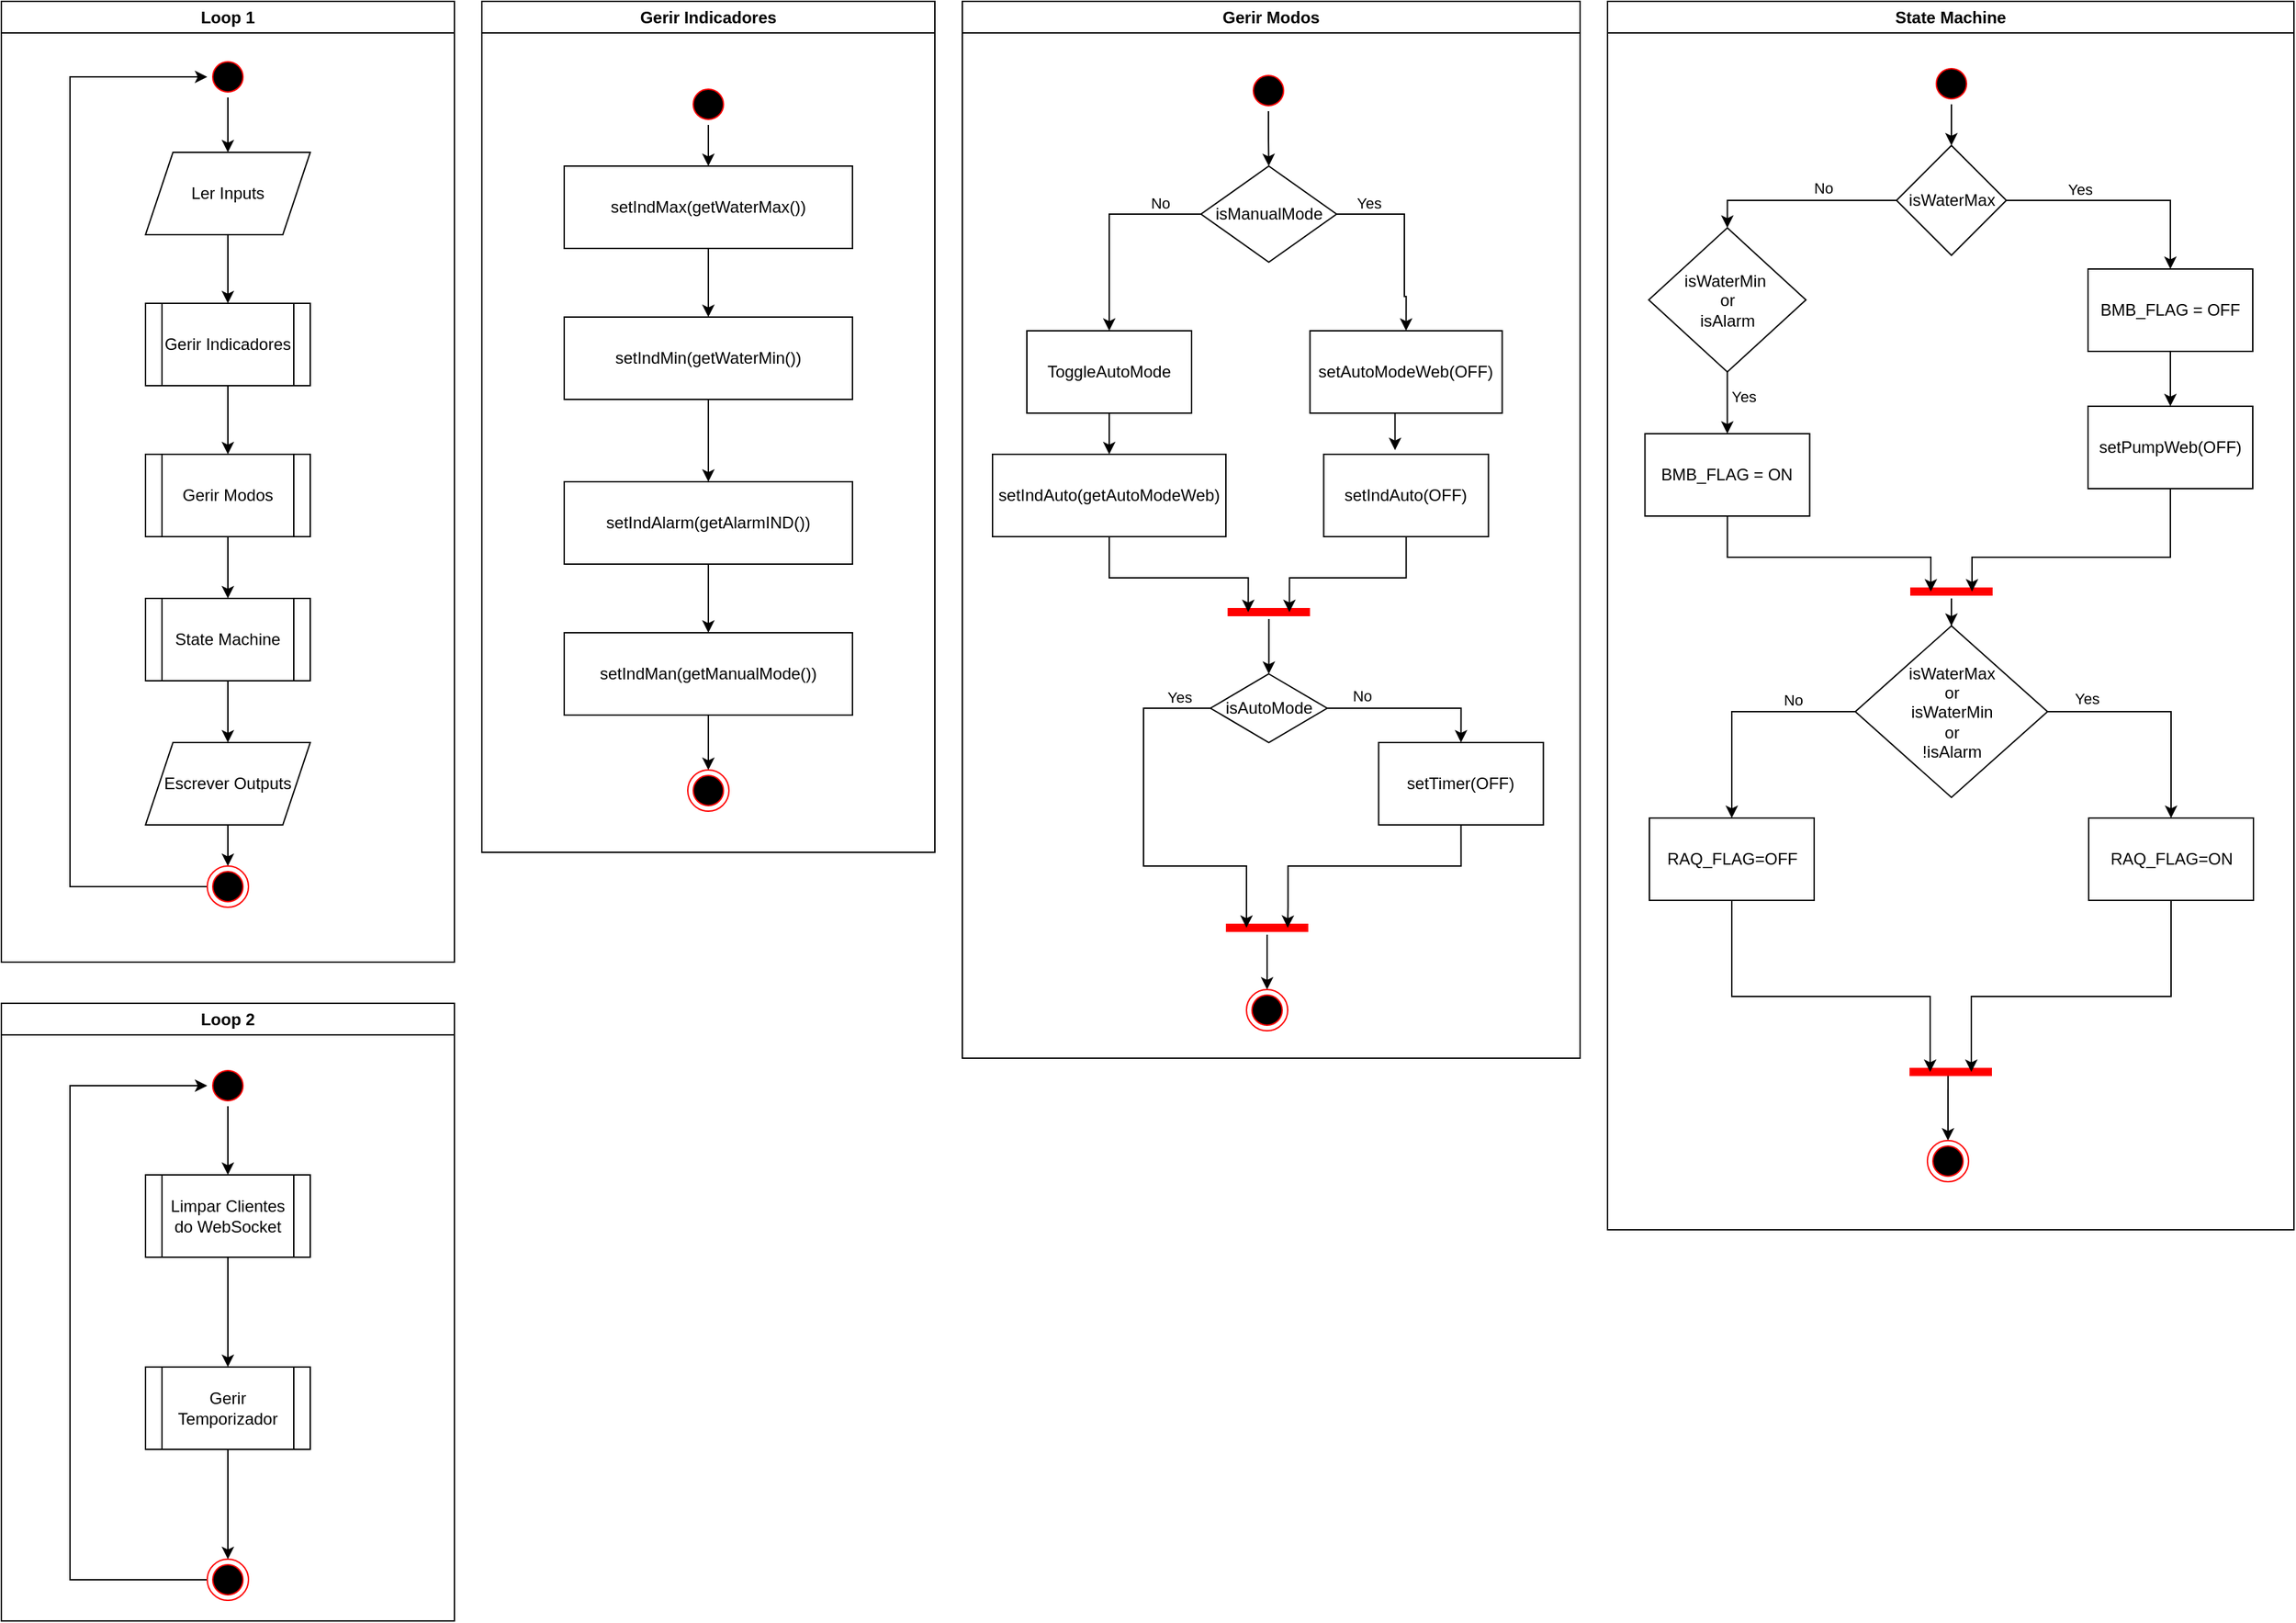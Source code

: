 <mxfile version="24.7.8">
  <diagram name="Página-1" id="likM_Zx0xi8ce1BpOYYx">
    <mxGraphModel dx="1199" dy="1183" grid="1" gridSize="10" guides="1" tooltips="1" connect="1" arrows="1" fold="1" page="1" pageScale="1" pageWidth="827" pageHeight="1169" math="0" shadow="0">
      <root>
        <mxCell id="0" />
        <mxCell id="1" parent="0" />
        <mxCell id="uN7vdesGVFmBK7bu6LfC-3" value="Loop 1" style="swimlane;whiteSpace=wrap;html=1;" parent="1" vertex="1">
          <mxGeometry x="850" y="40" width="330" height="700" as="geometry" />
        </mxCell>
        <mxCell id="Ca2ilZbx1kHiZppOascD-66" style="edgeStyle=orthogonalEdgeStyle;rounded=0;orthogonalLoop=1;jettySize=auto;html=1;entryX=0.5;entryY=0;entryDx=0;entryDy=0;exitX=0.5;exitY=1;exitDx=0;exitDy=0;" parent="uN7vdesGVFmBK7bu6LfC-3" source="k9-nfReed8sQI3W7NkR--3" target="Ca2ilZbx1kHiZppOascD-42" edge="1">
          <mxGeometry relative="1" as="geometry">
            <mxPoint x="165" y="530.0" as="sourcePoint" />
          </mxGeometry>
        </mxCell>
        <mxCell id="Ca2ilZbx1kHiZppOascD-47" style="edgeStyle=orthogonalEdgeStyle;rounded=0;orthogonalLoop=1;jettySize=auto;html=1;entryX=0.5;entryY=0;entryDx=0;entryDy=0;" parent="uN7vdesGVFmBK7bu6LfC-3" source="Ca2ilZbx1kHiZppOascD-45" target="k9-nfReed8sQI3W7NkR--2" edge="1">
          <mxGeometry relative="1" as="geometry">
            <mxPoint x="165" y="110" as="targetPoint" />
          </mxGeometry>
        </mxCell>
        <mxCell id="Ca2ilZbx1kHiZppOascD-45" value="" style="ellipse;html=1;shape=startState;fillColor=#000000;strokeColor=#ff0000;" parent="uN7vdesGVFmBK7bu6LfC-3" vertex="1">
          <mxGeometry x="150" y="40" width="30" height="30" as="geometry" />
        </mxCell>
        <mxCell id="pf0GH9d-eC52JOH4xIW8-1" style="edgeStyle=orthogonalEdgeStyle;rounded=0;orthogonalLoop=1;jettySize=auto;html=1;entryX=0;entryY=0.5;entryDx=0;entryDy=0;" parent="uN7vdesGVFmBK7bu6LfC-3" source="Ca2ilZbx1kHiZppOascD-42" target="Ca2ilZbx1kHiZppOascD-45" edge="1">
          <mxGeometry relative="1" as="geometry">
            <Array as="points">
              <mxPoint x="50" y="645" />
              <mxPoint x="50" y="55" />
            </Array>
          </mxGeometry>
        </mxCell>
        <mxCell id="Ca2ilZbx1kHiZppOascD-42" value="" style="ellipse;html=1;shape=endState;fillColor=#000000;strokeColor=#ff0000;" parent="uN7vdesGVFmBK7bu6LfC-3" vertex="1">
          <mxGeometry x="150" y="630" width="30" height="30" as="geometry" />
        </mxCell>
        <mxCell id="k9-nfReed8sQI3W7NkR--9" style="edgeStyle=orthogonalEdgeStyle;rounded=0;orthogonalLoop=1;jettySize=auto;html=1;entryX=0.5;entryY=0;entryDx=0;entryDy=0;" parent="uN7vdesGVFmBK7bu6LfC-3" source="k9-nfReed8sQI3W7NkR--2" target="k9-nfReed8sQI3W7NkR--1" edge="1">
          <mxGeometry relative="1" as="geometry" />
        </mxCell>
        <mxCell id="k9-nfReed8sQI3W7NkR--2" value="Ler Inputs" style="shape=parallelogram;perimeter=parallelogramPerimeter;whiteSpace=wrap;html=1;fixedSize=1;" parent="uN7vdesGVFmBK7bu6LfC-3" vertex="1">
          <mxGeometry x="105" y="110" width="120" height="60" as="geometry" />
        </mxCell>
        <mxCell id="k9-nfReed8sQI3W7NkR--3" value="Escrever Outputs" style="shape=parallelogram;perimeter=parallelogramPerimeter;whiteSpace=wrap;html=1;fixedSize=1;" parent="uN7vdesGVFmBK7bu6LfC-3" vertex="1">
          <mxGeometry x="105" y="540" width="120" height="60" as="geometry" />
        </mxCell>
        <mxCell id="k9-nfReed8sQI3W7NkR--7" style="edgeStyle=orthogonalEdgeStyle;rounded=0;orthogonalLoop=1;jettySize=auto;html=1;entryX=0.5;entryY=0;entryDx=0;entryDy=0;" parent="uN7vdesGVFmBK7bu6LfC-3" source="k9-nfReed8sQI3W7NkR--1" target="k9-nfReed8sQI3W7NkR--4" edge="1">
          <mxGeometry relative="1" as="geometry" />
        </mxCell>
        <mxCell id="k9-nfReed8sQI3W7NkR--1" value="Gerir Indicadores" style="shape=process;whiteSpace=wrap;html=1;backgroundOutline=1;" parent="uN7vdesGVFmBK7bu6LfC-3" vertex="1">
          <mxGeometry x="105" y="220" width="120" height="60" as="geometry" />
        </mxCell>
        <mxCell id="k9-nfReed8sQI3W7NkR--6" style="edgeStyle=orthogonalEdgeStyle;rounded=0;orthogonalLoop=1;jettySize=auto;html=1;entryX=0.5;entryY=0;entryDx=0;entryDy=0;" parent="uN7vdesGVFmBK7bu6LfC-3" source="k9-nfReed8sQI3W7NkR--4" target="k9-nfReed8sQI3W7NkR--5" edge="1">
          <mxGeometry relative="1" as="geometry" />
        </mxCell>
        <mxCell id="k9-nfReed8sQI3W7NkR--4" value="Gerir Modos" style="shape=process;whiteSpace=wrap;html=1;backgroundOutline=1;" parent="uN7vdesGVFmBK7bu6LfC-3" vertex="1">
          <mxGeometry x="105" y="330" width="120" height="60" as="geometry" />
        </mxCell>
        <mxCell id="k9-nfReed8sQI3W7NkR--8" style="edgeStyle=orthogonalEdgeStyle;rounded=0;orthogonalLoop=1;jettySize=auto;html=1;exitX=0.5;exitY=1;exitDx=0;exitDy=0;entryX=0.5;entryY=0;entryDx=0;entryDy=0;" parent="uN7vdesGVFmBK7bu6LfC-3" source="k9-nfReed8sQI3W7NkR--5" target="k9-nfReed8sQI3W7NkR--3" edge="1">
          <mxGeometry relative="1" as="geometry" />
        </mxCell>
        <mxCell id="k9-nfReed8sQI3W7NkR--5" value="State Machine" style="shape=process;whiteSpace=wrap;html=1;backgroundOutline=1;" parent="uN7vdesGVFmBK7bu6LfC-3" vertex="1">
          <mxGeometry x="105" y="435" width="120" height="60" as="geometry" />
        </mxCell>
        <mxCell id="uN7vdesGVFmBK7bu6LfC-4" value="Loop 2" style="swimlane;whiteSpace=wrap;html=1;" parent="1" vertex="1">
          <mxGeometry x="850" y="770" width="330" height="450" as="geometry" />
        </mxCell>
        <mxCell id="Ca2ilZbx1kHiZppOascD-49" value="" style="ellipse;html=1;shape=startState;fillColor=#000000;strokeColor=#ff0000;" parent="uN7vdesGVFmBK7bu6LfC-4" vertex="1">
          <mxGeometry x="150" y="45" width="30" height="30" as="geometry" />
        </mxCell>
        <mxCell id="Ca2ilZbx1kHiZppOascD-55" style="edgeStyle=orthogonalEdgeStyle;rounded=0;orthogonalLoop=1;jettySize=auto;html=1;entryX=0;entryY=0.5;entryDx=0;entryDy=0;" parent="uN7vdesGVFmBK7bu6LfC-4" source="Ca2ilZbx1kHiZppOascD-52" target="Ca2ilZbx1kHiZppOascD-49" edge="1">
          <mxGeometry relative="1" as="geometry">
            <Array as="points">
              <mxPoint x="50" y="420" />
              <mxPoint x="50" y="60" />
            </Array>
          </mxGeometry>
        </mxCell>
        <mxCell id="Ca2ilZbx1kHiZppOascD-52" value="" style="ellipse;html=1;shape=endState;fillColor=#000000;strokeColor=#ff0000;" parent="uN7vdesGVFmBK7bu6LfC-4" vertex="1">
          <mxGeometry x="150" y="405" width="30" height="30" as="geometry" />
        </mxCell>
        <mxCell id="rFUrf5F7s-oBZw886MH_-20" style="edgeStyle=orthogonalEdgeStyle;rounded=0;orthogonalLoop=1;jettySize=auto;html=1;entryX=0.5;entryY=0;entryDx=0;entryDy=0;" parent="uN7vdesGVFmBK7bu6LfC-4" source="rFUrf5F7s-oBZw886MH_-18" target="rFUrf5F7s-oBZw886MH_-19" edge="1">
          <mxGeometry relative="1" as="geometry" />
        </mxCell>
        <mxCell id="rFUrf5F7s-oBZw886MH_-18" value="Limpar Clientes do WebSocket" style="shape=process;whiteSpace=wrap;html=1;backgroundOutline=1;" parent="uN7vdesGVFmBK7bu6LfC-4" vertex="1">
          <mxGeometry x="105" y="125" width="120" height="60" as="geometry" />
        </mxCell>
        <mxCell id="rFUrf5F7s-oBZw886MH_-19" value="Gerir Temporizador" style="shape=process;whiteSpace=wrap;html=1;backgroundOutline=1;" parent="uN7vdesGVFmBK7bu6LfC-4" vertex="1">
          <mxGeometry x="105" y="265" width="120" height="60" as="geometry" />
        </mxCell>
        <mxCell id="Ca2ilZbx1kHiZppOascD-51" style="edgeStyle=orthogonalEdgeStyle;rounded=0;orthogonalLoop=1;jettySize=auto;html=1;entryX=0.5;entryY=0;entryDx=0;entryDy=0;" parent="uN7vdesGVFmBK7bu6LfC-4" source="Ca2ilZbx1kHiZppOascD-49" target="rFUrf5F7s-oBZw886MH_-18" edge="1">
          <mxGeometry relative="1" as="geometry">
            <mxPoint x="165" y="135.0" as="targetPoint" />
          </mxGeometry>
        </mxCell>
        <mxCell id="Ca2ilZbx1kHiZppOascD-38" style="edgeStyle=orthogonalEdgeStyle;rounded=0;orthogonalLoop=1;jettySize=auto;html=1;exitX=0.5;exitY=1;exitDx=0;exitDy=0;entryX=0.5;entryY=0;entryDx=0;entryDy=0;" parent="uN7vdesGVFmBK7bu6LfC-4" source="rFUrf5F7s-oBZw886MH_-19" target="Ca2ilZbx1kHiZppOascD-52" edge="1">
          <mxGeometry relative="1" as="geometry">
            <mxPoint x="165" y="305" as="targetPoint" />
            <mxPoint x="165" y="335.0" as="sourcePoint" />
          </mxGeometry>
        </mxCell>
        <mxCell id="uZZfNIIS-nihaKnwNUZ8-1" value="Gerir Modos" style="swimlane;whiteSpace=wrap;html=1;" parent="1" vertex="1">
          <mxGeometry x="1550" y="40" width="450" height="770" as="geometry" />
        </mxCell>
        <mxCell id="uZZfNIIS-nihaKnwNUZ8-2" value="ToggleAutoMode" style="rounded=0;whiteSpace=wrap;html=1;" parent="uZZfNIIS-nihaKnwNUZ8-1" vertex="1">
          <mxGeometry x="47" y="240" width="120" height="60" as="geometry" />
        </mxCell>
        <mxCell id="uZZfNIIS-nihaKnwNUZ8-3" value="setIndAuto(getAutoModeWeb)" style="rounded=0;whiteSpace=wrap;html=1;" parent="uZZfNIIS-nihaKnwNUZ8-1" vertex="1">
          <mxGeometry x="22" y="330" width="170" height="60" as="geometry" />
        </mxCell>
        <mxCell id="uZZfNIIS-nihaKnwNUZ8-4" value="setIndAuto(OFF)" style="rounded=0;whiteSpace=wrap;html=1;" parent="uZZfNIIS-nihaKnwNUZ8-1" vertex="1">
          <mxGeometry x="263.25" y="330" width="120" height="60" as="geometry" />
        </mxCell>
        <mxCell id="uZZfNIIS-nihaKnwNUZ8-5" value="setAutoModeWeb(OFF)" style="rounded=0;whiteSpace=wrap;html=1;" parent="uZZfNIIS-nihaKnwNUZ8-1" vertex="1">
          <mxGeometry x="253.25" y="240" width="140" height="60" as="geometry" />
        </mxCell>
        <mxCell id="uZZfNIIS-nihaKnwNUZ8-6" style="edgeStyle=orthogonalEdgeStyle;rounded=0;orthogonalLoop=1;jettySize=auto;html=1;exitX=0.5;exitY=1;exitDx=0;exitDy=0;entryX=0.433;entryY=-0.05;entryDx=0;entryDy=0;entryPerimeter=0;" parent="uZZfNIIS-nihaKnwNUZ8-1" source="uZZfNIIS-nihaKnwNUZ8-5" target="uZZfNIIS-nihaKnwNUZ8-4" edge="1">
          <mxGeometry relative="1" as="geometry" />
        </mxCell>
        <mxCell id="uZZfNIIS-nihaKnwNUZ8-7" value="setTimer(OFF)" style="rounded=0;whiteSpace=wrap;html=1;" parent="uZZfNIIS-nihaKnwNUZ8-1" vertex="1">
          <mxGeometry x="303.25" y="540" width="120" height="60" as="geometry" />
        </mxCell>
        <mxCell id="uZZfNIIS-nihaKnwNUZ8-8" style="edgeStyle=orthogonalEdgeStyle;rounded=0;orthogonalLoop=1;jettySize=auto;html=1;entryX=0.5;entryY=0;entryDx=0;entryDy=0;" parent="uZZfNIIS-nihaKnwNUZ8-1" source="uZZfNIIS-nihaKnwNUZ8-9" target="uZZfNIIS-nihaKnwNUZ8-16" edge="1">
          <mxGeometry relative="1" as="geometry">
            <mxPoint x="-6.75" y="470" as="targetPoint" />
            <Array as="points">
              <mxPoint x="223.25" y="480" />
              <mxPoint x="223.25" y="480" />
            </Array>
          </mxGeometry>
        </mxCell>
        <mxCell id="uZZfNIIS-nihaKnwNUZ8-9" value="" style="shape=line;html=1;strokeWidth=6;strokeColor=#ff0000;rotation=0;" parent="uZZfNIIS-nihaKnwNUZ8-1" vertex="1">
          <mxGeometry x="193.25" y="440" width="60" height="10" as="geometry" />
        </mxCell>
        <mxCell id="uZZfNIIS-nihaKnwNUZ8-11" style="edgeStyle=orthogonalEdgeStyle;rounded=0;orthogonalLoop=1;jettySize=auto;html=1;entryX=0.25;entryY=0.5;entryDx=0;entryDy=0;entryPerimeter=0;exitX=0.5;exitY=1;exitDx=0;exitDy=0;" parent="uZZfNIIS-nihaKnwNUZ8-1" source="uZZfNIIS-nihaKnwNUZ8-3" target="uZZfNIIS-nihaKnwNUZ8-9" edge="1">
          <mxGeometry relative="1" as="geometry">
            <Array as="points">
              <mxPoint x="107.25" y="420" />
              <mxPoint x="208.25" y="420" />
            </Array>
          </mxGeometry>
        </mxCell>
        <mxCell id="i_7zmyXq9qHAbtsa0IMV-1" style="edgeStyle=orthogonalEdgeStyle;rounded=0;orthogonalLoop=1;jettySize=auto;html=1;entryX=0.5;entryY=0;entryDx=0;entryDy=0;" parent="uZZfNIIS-nihaKnwNUZ8-1" source="uZZfNIIS-nihaKnwNUZ8-12" target="uZZfNIIS-nihaKnwNUZ8-5" edge="1">
          <mxGeometry relative="1" as="geometry">
            <Array as="points">
              <mxPoint x="322" y="155" />
              <mxPoint x="322" y="215" />
              <mxPoint x="323" y="215" />
            </Array>
          </mxGeometry>
        </mxCell>
        <mxCell id="i_7zmyXq9qHAbtsa0IMV-3" value="Yes" style="edgeLabel;html=1;align=center;verticalAlign=middle;resizable=0;points=[];" parent="i_7zmyXq9qHAbtsa0IMV-1" vertex="1" connectable="0">
          <mxGeometry x="-0.626" relative="1" as="geometry">
            <mxPoint x="-2" y="-8" as="offset" />
          </mxGeometry>
        </mxCell>
        <mxCell id="i_7zmyXq9qHAbtsa0IMV-2" style="edgeStyle=orthogonalEdgeStyle;rounded=0;orthogonalLoop=1;jettySize=auto;html=1;exitX=0;exitY=0.5;exitDx=0;exitDy=0;entryX=0.5;entryY=0;entryDx=0;entryDy=0;" parent="uZZfNIIS-nihaKnwNUZ8-1" source="uZZfNIIS-nihaKnwNUZ8-12" target="uZZfNIIS-nihaKnwNUZ8-2" edge="1">
          <mxGeometry relative="1" as="geometry" />
        </mxCell>
        <mxCell id="i_7zmyXq9qHAbtsa0IMV-4" value="No" style="edgeLabel;html=1;align=center;verticalAlign=middle;resizable=0;points=[];" parent="i_7zmyXq9qHAbtsa0IMV-2" vertex="1" connectable="0">
          <mxGeometry x="-0.6" relative="1" as="geometry">
            <mxPoint y="-8" as="offset" />
          </mxGeometry>
        </mxCell>
        <mxCell id="uZZfNIIS-nihaKnwNUZ8-12" value="isManualMode" style="rhombus;whiteSpace=wrap;html=1;fontColor=default;fillColor=none;strokeColor=default;" parent="uZZfNIIS-nihaKnwNUZ8-1" vertex="1">
          <mxGeometry x="173.87" y="120" width="98.75" height="70" as="geometry" />
        </mxCell>
        <mxCell id="uZZfNIIS-nihaKnwNUZ8-15" style="edgeStyle=orthogonalEdgeStyle;rounded=0;orthogonalLoop=1;jettySize=auto;html=1;entryX=0.5;entryY=0;entryDx=0;entryDy=0;" parent="uZZfNIIS-nihaKnwNUZ8-1" source="uZZfNIIS-nihaKnwNUZ8-2" target="uZZfNIIS-nihaKnwNUZ8-3" edge="1">
          <mxGeometry relative="1" as="geometry" />
        </mxCell>
        <mxCell id="sjrblWhV75rm7bRFAjVZ-1" style="edgeStyle=orthogonalEdgeStyle;rounded=0;orthogonalLoop=1;jettySize=auto;html=1;entryX=0.5;entryY=0;entryDx=0;entryDy=0;" edge="1" parent="uZZfNIIS-nihaKnwNUZ8-1" source="uZZfNIIS-nihaKnwNUZ8-16" target="uZZfNIIS-nihaKnwNUZ8-7">
          <mxGeometry relative="1" as="geometry" />
        </mxCell>
        <mxCell id="sjrblWhV75rm7bRFAjVZ-2" value="No" style="edgeLabel;html=1;align=center;verticalAlign=middle;resizable=0;points=[];" vertex="1" connectable="0" parent="sjrblWhV75rm7bRFAjVZ-1">
          <mxGeometry x="-0.588" relative="1" as="geometry">
            <mxPoint y="-9" as="offset" />
          </mxGeometry>
        </mxCell>
        <mxCell id="uZZfNIIS-nihaKnwNUZ8-16" value="isAutoMode" style="rhombus;whiteSpace=wrap;html=1;fontColor=default;fillColor=none;strokeColor=default;" parent="uZZfNIIS-nihaKnwNUZ8-1" vertex="1">
          <mxGeometry x="180.75" y="490" width="85" height="50" as="geometry" />
        </mxCell>
        <mxCell id="k9-nfReed8sQI3W7NkR--19" style="edgeStyle=orthogonalEdgeStyle;rounded=0;orthogonalLoop=1;jettySize=auto;html=1;entryX=0.5;entryY=0;entryDx=0;entryDy=0;" parent="uZZfNIIS-nihaKnwNUZ8-1" source="N6X8UDN1nyHAMwZkCKIL-1" target="k9-nfReed8sQI3W7NkR--17" edge="1">
          <mxGeometry relative="1" as="geometry" />
        </mxCell>
        <mxCell id="N6X8UDN1nyHAMwZkCKIL-1" value="" style="shape=line;html=1;strokeWidth=6;strokeColor=#ff0000;rotation=-180;" parent="uZZfNIIS-nihaKnwNUZ8-1" vertex="1">
          <mxGeometry x="192" y="670" width="60" height="10" as="geometry" />
        </mxCell>
        <mxCell id="N6X8UDN1nyHAMwZkCKIL-2" style="edgeStyle=orthogonalEdgeStyle;rounded=0;orthogonalLoop=1;jettySize=auto;html=1;entryX=0.25;entryY=0.5;entryDx=0;entryDy=0;entryPerimeter=0;exitX=0.5;exitY=1;exitDx=0;exitDy=0;" parent="uZZfNIIS-nihaKnwNUZ8-1" source="uZZfNIIS-nihaKnwNUZ8-7" target="N6X8UDN1nyHAMwZkCKIL-1" edge="1">
          <mxGeometry relative="1" as="geometry">
            <Array as="points">
              <mxPoint x="363.25" y="630" />
              <mxPoint x="237.25" y="630" />
              <mxPoint x="237.25" y="660" />
              <mxPoint x="237.25" y="660" />
            </Array>
          </mxGeometry>
        </mxCell>
        <mxCell id="N6X8UDN1nyHAMwZkCKIL-3" style="edgeStyle=orthogonalEdgeStyle;rounded=0;orthogonalLoop=1;jettySize=auto;html=1;entryX=0.75;entryY=0.5;entryDx=0;entryDy=0;entryPerimeter=0;exitX=0;exitY=0.5;exitDx=0;exitDy=0;" parent="uZZfNIIS-nihaKnwNUZ8-1" source="uZZfNIIS-nihaKnwNUZ8-16" target="N6X8UDN1nyHAMwZkCKIL-1" edge="1">
          <mxGeometry relative="1" as="geometry">
            <Array as="points">
              <mxPoint x="132" y="515" />
              <mxPoint x="132" y="630" />
              <mxPoint x="207" y="630" />
            </Array>
          </mxGeometry>
        </mxCell>
        <mxCell id="N6X8UDN1nyHAMwZkCKIL-7" value="Yes" style="edgeLabel;html=1;align=center;verticalAlign=middle;resizable=0;points=[];" parent="N6X8UDN1nyHAMwZkCKIL-3" vertex="1" connectable="0">
          <mxGeometry x="-0.1" y="1" relative="1" as="geometry">
            <mxPoint x="25" y="-87" as="offset" />
          </mxGeometry>
        </mxCell>
        <mxCell id="k9-nfReed8sQI3W7NkR--15" style="edgeStyle=orthogonalEdgeStyle;rounded=0;orthogonalLoop=1;jettySize=auto;html=1;entryX=0.75;entryY=0.5;entryDx=0;entryDy=0;entryPerimeter=0;" parent="uZZfNIIS-nihaKnwNUZ8-1" source="uZZfNIIS-nihaKnwNUZ8-4" target="uZZfNIIS-nihaKnwNUZ8-9" edge="1">
          <mxGeometry relative="1" as="geometry">
            <Array as="points">
              <mxPoint x="323.25" y="420" />
              <mxPoint x="238.25" y="420" />
            </Array>
          </mxGeometry>
        </mxCell>
        <mxCell id="k9-nfReed8sQI3W7NkR--18" style="edgeStyle=orthogonalEdgeStyle;rounded=0;orthogonalLoop=1;jettySize=auto;html=1;entryX=0.5;entryY=0;entryDx=0;entryDy=0;" parent="uZZfNIIS-nihaKnwNUZ8-1" source="k9-nfReed8sQI3W7NkR--16" target="uZZfNIIS-nihaKnwNUZ8-12" edge="1">
          <mxGeometry relative="1" as="geometry" />
        </mxCell>
        <mxCell id="k9-nfReed8sQI3W7NkR--16" value="" style="ellipse;html=1;shape=startState;fillColor=#000000;strokeColor=#ff0000;" parent="uZZfNIIS-nihaKnwNUZ8-1" vertex="1">
          <mxGeometry x="208" y="50" width="30" height="30" as="geometry" />
        </mxCell>
        <mxCell id="k9-nfReed8sQI3W7NkR--17" value="" style="ellipse;html=1;shape=endState;fillColor=#000000;strokeColor=#ff0000;" parent="uZZfNIIS-nihaKnwNUZ8-1" vertex="1">
          <mxGeometry x="207" y="720" width="30" height="30" as="geometry" />
        </mxCell>
        <mxCell id="uZZfNIIS-nihaKnwNUZ8-20" value="Gerir Indicadores" style="swimlane;whiteSpace=wrap;html=1;" parent="1" vertex="1">
          <mxGeometry x="1200" y="40" width="330" height="620" as="geometry" />
        </mxCell>
        <mxCell id="uZZfNIIS-nihaKnwNUZ8-41" style="edgeStyle=orthogonalEdgeStyle;rounded=0;orthogonalLoop=1;jettySize=auto;html=1;entryX=0.5;entryY=0;entryDx=0;entryDy=0;" parent="uZZfNIIS-nihaKnwNUZ8-20" source="uZZfNIIS-nihaKnwNUZ8-37" target="uZZfNIIS-nihaKnwNUZ8-40" edge="1">
          <mxGeometry relative="1" as="geometry" />
        </mxCell>
        <mxCell id="uZZfNIIS-nihaKnwNUZ8-37" value="setIndMax(getWaterMax())" style="rounded=0;whiteSpace=wrap;fontColor=default;labelBackgroundColor=none;html=1;" parent="uZZfNIIS-nihaKnwNUZ8-20" vertex="1">
          <mxGeometry x="60" y="120" width="210" height="60" as="geometry" />
        </mxCell>
        <mxCell id="uZZfNIIS-nihaKnwNUZ8-42" style="edgeStyle=orthogonalEdgeStyle;rounded=0;orthogonalLoop=1;jettySize=auto;html=1;entryX=0.5;entryY=0;entryDx=0;entryDy=0;" parent="uZZfNIIS-nihaKnwNUZ8-20" source="uZZfNIIS-nihaKnwNUZ8-40" target="uZZfNIIS-nihaKnwNUZ8-39" edge="1">
          <mxGeometry relative="1" as="geometry" />
        </mxCell>
        <mxCell id="uZZfNIIS-nihaKnwNUZ8-40" value="setIndMin(getWaterMin())" style="rounded=0;whiteSpace=wrap;fontColor=default;labelBackgroundColor=none;html=1;" parent="uZZfNIIS-nihaKnwNUZ8-20" vertex="1">
          <mxGeometry x="60" y="230" width="210" height="60" as="geometry" />
        </mxCell>
        <mxCell id="uZZfNIIS-nihaKnwNUZ8-43" style="edgeStyle=orthogonalEdgeStyle;rounded=0;orthogonalLoop=1;jettySize=auto;html=1;entryX=0.5;entryY=0;entryDx=0;entryDy=0;" parent="uZZfNIIS-nihaKnwNUZ8-20" source="uZZfNIIS-nihaKnwNUZ8-39" target="uZZfNIIS-nihaKnwNUZ8-38" edge="1">
          <mxGeometry relative="1" as="geometry" />
        </mxCell>
        <mxCell id="uZZfNIIS-nihaKnwNUZ8-39" value="setIndAlarm(getAlarmIND())" style="rounded=0;whiteSpace=wrap;fontColor=default;labelBackgroundColor=none;html=1;" parent="uZZfNIIS-nihaKnwNUZ8-20" vertex="1">
          <mxGeometry x="60" y="350" width="210" height="60" as="geometry" />
        </mxCell>
        <mxCell id="k9-nfReed8sQI3W7NkR--14" style="edgeStyle=orthogonalEdgeStyle;rounded=0;orthogonalLoop=1;jettySize=auto;html=1;entryX=0.5;entryY=0;entryDx=0;entryDy=0;" parent="uZZfNIIS-nihaKnwNUZ8-20" source="uZZfNIIS-nihaKnwNUZ8-38" target="k9-nfReed8sQI3W7NkR--12" edge="1">
          <mxGeometry relative="1" as="geometry" />
        </mxCell>
        <mxCell id="uZZfNIIS-nihaKnwNUZ8-38" value="setIndMan(getManualMode())" style="rounded=0;whiteSpace=wrap;fontColor=default;labelBackgroundColor=none;html=1;" parent="uZZfNIIS-nihaKnwNUZ8-20" vertex="1">
          <mxGeometry x="60" y="460" width="210" height="60" as="geometry" />
        </mxCell>
        <mxCell id="k9-nfReed8sQI3W7NkR--13" style="edgeStyle=orthogonalEdgeStyle;rounded=0;orthogonalLoop=1;jettySize=auto;html=1;exitX=0.5;exitY=1;exitDx=0;exitDy=0;entryX=0.5;entryY=0;entryDx=0;entryDy=0;" parent="uZZfNIIS-nihaKnwNUZ8-20" source="k9-nfReed8sQI3W7NkR--11" target="uZZfNIIS-nihaKnwNUZ8-37" edge="1">
          <mxGeometry relative="1" as="geometry" />
        </mxCell>
        <mxCell id="k9-nfReed8sQI3W7NkR--11" value="" style="ellipse;html=1;shape=startState;fillColor=#000000;strokeColor=#ff0000;" parent="uZZfNIIS-nihaKnwNUZ8-20" vertex="1">
          <mxGeometry x="150" y="60" width="30" height="30" as="geometry" />
        </mxCell>
        <mxCell id="k9-nfReed8sQI3W7NkR--12" value="" style="ellipse;html=1;shape=endState;fillColor=#000000;strokeColor=#ff0000;" parent="uZZfNIIS-nihaKnwNUZ8-20" vertex="1">
          <mxGeometry x="150" y="560" width="30" height="30" as="geometry" />
        </mxCell>
        <mxCell id="uZZfNIIS-nihaKnwNUZ8-49" value="State Machine" style="swimlane;whiteSpace=wrap;html=1;startSize=23;" parent="1" vertex="1">
          <mxGeometry x="2020" y="40" width="500" height="895" as="geometry" />
        </mxCell>
        <mxCell id="k9-nfReed8sQI3W7NkR--23" style="edgeStyle=orthogonalEdgeStyle;rounded=0;orthogonalLoop=1;jettySize=auto;html=1;entryX=0.5;entryY=0;entryDx=0;entryDy=0;exitX=0.467;exitY=0.7;exitDx=0;exitDy=0;exitPerimeter=0;" parent="uZZfNIIS-nihaKnwNUZ8-49" source="rFUrf5F7s-oBZw886MH_-15" target="k9-nfReed8sQI3W7NkR--22" edge="1">
          <mxGeometry relative="1" as="geometry">
            <mxPoint x="248.947" y="805" as="sourcePoint" />
          </mxGeometry>
        </mxCell>
        <mxCell id="k9-nfReed8sQI3W7NkR--24" style="edgeStyle=orthogonalEdgeStyle;rounded=0;orthogonalLoop=1;jettySize=auto;html=1;entryX=0.5;entryY=0;entryDx=0;entryDy=0;" parent="uZZfNIIS-nihaKnwNUZ8-49" source="k9-nfReed8sQI3W7NkR--21" target="k9-nfReed8sQI3W7NkR--25" edge="1">
          <mxGeometry relative="1" as="geometry">
            <mxPoint x="250" y="115" as="targetPoint" />
          </mxGeometry>
        </mxCell>
        <mxCell id="k9-nfReed8sQI3W7NkR--21" value="" style="ellipse;html=1;shape=startState;fillColor=#000000;strokeColor=#ff0000;" parent="uZZfNIIS-nihaKnwNUZ8-49" vertex="1">
          <mxGeometry x="235.5" y="45" width="30" height="30" as="geometry" />
        </mxCell>
        <mxCell id="k9-nfReed8sQI3W7NkR--22" value="" style="ellipse;html=1;shape=endState;fillColor=#000000;strokeColor=#ff0000;" parent="uZZfNIIS-nihaKnwNUZ8-49" vertex="1">
          <mxGeometry x="233" y="830" width="30" height="30" as="geometry" />
        </mxCell>
        <mxCell id="k9-nfReed8sQI3W7NkR--28" style="edgeStyle=orthogonalEdgeStyle;rounded=0;orthogonalLoop=1;jettySize=auto;html=1;entryX=0.5;entryY=0;entryDx=0;entryDy=0;" parent="uZZfNIIS-nihaKnwNUZ8-49" source="k9-nfReed8sQI3W7NkR--25" target="k9-nfReed8sQI3W7NkR--26" edge="1">
          <mxGeometry relative="1" as="geometry" />
        </mxCell>
        <mxCell id="k9-nfReed8sQI3W7NkR--29" value="Yes" style="edgeLabel;html=1;align=center;verticalAlign=middle;resizable=0;points=[];" parent="k9-nfReed8sQI3W7NkR--28" vertex="1" connectable="0">
          <mxGeometry x="-0.366" y="-1" relative="1" as="geometry">
            <mxPoint y="-9" as="offset" />
          </mxGeometry>
        </mxCell>
        <mxCell id="k9-nfReed8sQI3W7NkR--32" style="edgeStyle=orthogonalEdgeStyle;rounded=0;orthogonalLoop=1;jettySize=auto;html=1;exitX=0;exitY=0.5;exitDx=0;exitDy=0;entryX=0.5;entryY=0;entryDx=0;entryDy=0;" parent="uZZfNIIS-nihaKnwNUZ8-49" source="k9-nfReed8sQI3W7NkR--25" target="rFUrf5F7s-oBZw886MH_-1" edge="1">
          <mxGeometry relative="1" as="geometry" />
        </mxCell>
        <mxCell id="k9-nfReed8sQI3W7NkR--33" value="No" style="edgeLabel;html=1;align=center;verticalAlign=middle;resizable=0;points=[];" parent="k9-nfReed8sQI3W7NkR--32" vertex="1" connectable="0">
          <mxGeometry x="-0.249" y="-1" relative="1" as="geometry">
            <mxPoint y="-8" as="offset" />
          </mxGeometry>
        </mxCell>
        <mxCell id="k9-nfReed8sQI3W7NkR--25" value="isWaterMax" style="rhombus;whiteSpace=wrap;html=1;" parent="uZZfNIIS-nihaKnwNUZ8-49" vertex="1">
          <mxGeometry x="210.5" y="105" width="80" height="80" as="geometry" />
        </mxCell>
        <mxCell id="k9-nfReed8sQI3W7NkR--30" style="edgeStyle=orthogonalEdgeStyle;rounded=0;orthogonalLoop=1;jettySize=auto;html=1;entryX=0.5;entryY=0;entryDx=0;entryDy=0;" parent="uZZfNIIS-nihaKnwNUZ8-49" source="k9-nfReed8sQI3W7NkR--26" target="k9-nfReed8sQI3W7NkR--27" edge="1">
          <mxGeometry relative="1" as="geometry" />
        </mxCell>
        <mxCell id="k9-nfReed8sQI3W7NkR--26" value="BMB_FLAG = OFF" style="rounded=0;whiteSpace=wrap;html=1;" parent="uZZfNIIS-nihaKnwNUZ8-49" vertex="1">
          <mxGeometry x="350" y="195" width="120" height="60" as="geometry" />
        </mxCell>
        <mxCell id="k9-nfReed8sQI3W7NkR--27" value="setPumpWeb(OFF)" style="rounded=0;whiteSpace=wrap;html=1;" parent="uZZfNIIS-nihaKnwNUZ8-49" vertex="1">
          <mxGeometry x="350" y="295" width="120" height="60" as="geometry" />
        </mxCell>
        <mxCell id="k9-nfReed8sQI3W7NkR--31" value="BMB_FLAG = ON" style="rounded=0;whiteSpace=wrap;html=1;" parent="uZZfNIIS-nihaKnwNUZ8-49" vertex="1">
          <mxGeometry x="27.25" y="315" width="120" height="60" as="geometry" />
        </mxCell>
        <mxCell id="rFUrf5F7s-oBZw886MH_-2" style="edgeStyle=orthogonalEdgeStyle;rounded=0;orthogonalLoop=1;jettySize=auto;html=1;entryX=0.5;entryY=0;entryDx=0;entryDy=0;" parent="uZZfNIIS-nihaKnwNUZ8-49" source="rFUrf5F7s-oBZw886MH_-1" target="k9-nfReed8sQI3W7NkR--31" edge="1">
          <mxGeometry relative="1" as="geometry" />
        </mxCell>
        <mxCell id="rFUrf5F7s-oBZw886MH_-3" value="Yes" style="edgeLabel;html=1;align=center;verticalAlign=middle;resizable=0;points=[];" parent="rFUrf5F7s-oBZw886MH_-2" vertex="1" connectable="0">
          <mxGeometry x="0.023" y="-2" relative="1" as="geometry">
            <mxPoint x="13" y="-5" as="offset" />
          </mxGeometry>
        </mxCell>
        <mxCell id="rFUrf5F7s-oBZw886MH_-1" value="isWaterMin&amp;nbsp;&lt;div&gt;or&lt;br&gt;&lt;div&gt;isAlarm&lt;/div&gt;&lt;/div&gt;" style="rhombus;whiteSpace=wrap;html=1;" parent="uZZfNIIS-nihaKnwNUZ8-49" vertex="1">
          <mxGeometry x="30" y="165" width="114.5" height="105" as="geometry" />
        </mxCell>
        <mxCell id="rFUrf5F7s-oBZw886MH_-14" style="edgeStyle=orthogonalEdgeStyle;rounded=0;orthogonalLoop=1;jettySize=auto;html=1;entryX=0.5;entryY=0;entryDx=0;entryDy=0;" parent="uZZfNIIS-nihaKnwNUZ8-49" source="rFUrf5F7s-oBZw886MH_-4" target="rFUrf5F7s-oBZw886MH_-7" edge="1">
          <mxGeometry relative="1" as="geometry" />
        </mxCell>
        <mxCell id="rFUrf5F7s-oBZw886MH_-4" value="" style="shape=line;html=1;strokeWidth=6;strokeColor=#ff0000;rotation=0;" parent="uZZfNIIS-nihaKnwNUZ8-49" vertex="1">
          <mxGeometry x="220.5" y="425" width="60" height="10" as="geometry" />
        </mxCell>
        <mxCell id="rFUrf5F7s-oBZw886MH_-5" style="edgeStyle=orthogonalEdgeStyle;rounded=0;orthogonalLoop=1;jettySize=auto;html=1;entryX=0.75;entryY=0.5;entryDx=0;entryDy=0;entryPerimeter=0;" parent="uZZfNIIS-nihaKnwNUZ8-49" source="k9-nfReed8sQI3W7NkR--27" target="rFUrf5F7s-oBZw886MH_-4" edge="1">
          <mxGeometry relative="1" as="geometry">
            <Array as="points">
              <mxPoint x="410" y="405" />
              <mxPoint x="266" y="405" />
            </Array>
          </mxGeometry>
        </mxCell>
        <mxCell id="rFUrf5F7s-oBZw886MH_-6" style="edgeStyle=orthogonalEdgeStyle;rounded=0;orthogonalLoop=1;jettySize=auto;html=1;entryX=0.25;entryY=0.5;entryDx=0;entryDy=0;entryPerimeter=0;" parent="uZZfNIIS-nihaKnwNUZ8-49" source="k9-nfReed8sQI3W7NkR--31" target="rFUrf5F7s-oBZw886MH_-4" edge="1">
          <mxGeometry relative="1" as="geometry">
            <Array as="points">
              <mxPoint x="87" y="405" />
              <mxPoint x="236" y="405" />
            </Array>
          </mxGeometry>
        </mxCell>
        <mxCell id="rFUrf5F7s-oBZw886MH_-10" style="edgeStyle=orthogonalEdgeStyle;rounded=0;orthogonalLoop=1;jettySize=auto;html=1;entryX=0.5;entryY=0;entryDx=0;entryDy=0;" parent="uZZfNIIS-nihaKnwNUZ8-49" source="rFUrf5F7s-oBZw886MH_-7" target="rFUrf5F7s-oBZw886MH_-8" edge="1">
          <mxGeometry relative="1" as="geometry" />
        </mxCell>
        <mxCell id="rFUrf5F7s-oBZw886MH_-12" value="No" style="edgeLabel;html=1;align=center;verticalAlign=middle;resizable=0;points=[];" parent="rFUrf5F7s-oBZw886MH_-10" vertex="1" connectable="0">
          <mxGeometry x="-0.45" y="2" relative="1" as="geometry">
            <mxPoint y="-11" as="offset" />
          </mxGeometry>
        </mxCell>
        <mxCell id="rFUrf5F7s-oBZw886MH_-11" style="edgeStyle=orthogonalEdgeStyle;rounded=0;orthogonalLoop=1;jettySize=auto;html=1;entryX=0.5;entryY=0;entryDx=0;entryDy=0;" parent="uZZfNIIS-nihaKnwNUZ8-49" source="rFUrf5F7s-oBZw886MH_-7" target="rFUrf5F7s-oBZw886MH_-9" edge="1">
          <mxGeometry relative="1" as="geometry" />
        </mxCell>
        <mxCell id="rFUrf5F7s-oBZw886MH_-13" value="Yes" style="edgeLabel;html=1;align=center;verticalAlign=middle;resizable=0;points=[];" parent="rFUrf5F7s-oBZw886MH_-11" vertex="1" connectable="0">
          <mxGeometry x="-0.67" y="-1" relative="1" as="geometry">
            <mxPoint x="1" y="-11" as="offset" />
          </mxGeometry>
        </mxCell>
        <mxCell id="rFUrf5F7s-oBZw886MH_-7" value="isWaterMax&lt;div&gt;or&lt;/div&gt;&lt;div&gt;isWaterMin&lt;/div&gt;&lt;div&gt;or&lt;/div&gt;&lt;div&gt;!isAlarm&lt;/div&gt;" style="rhombus;whiteSpace=wrap;html=1;" parent="uZZfNIIS-nihaKnwNUZ8-49" vertex="1">
          <mxGeometry x="180.5" y="455" width="140" height="125" as="geometry" />
        </mxCell>
        <mxCell id="rFUrf5F7s-oBZw886MH_-8" value="RAQ_FLAG=OFF" style="rounded=0;whiteSpace=wrap;html=1;" parent="uZZfNIIS-nihaKnwNUZ8-49" vertex="1">
          <mxGeometry x="30.5" y="595" width="120" height="60" as="geometry" />
        </mxCell>
        <mxCell id="rFUrf5F7s-oBZw886MH_-9" value="RAQ_FLAG=ON" style="rounded=0;whiteSpace=wrap;html=1;" parent="uZZfNIIS-nihaKnwNUZ8-49" vertex="1">
          <mxGeometry x="350.5" y="595" width="120" height="60" as="geometry" />
        </mxCell>
        <mxCell id="rFUrf5F7s-oBZw886MH_-15" value="" style="shape=line;html=1;strokeWidth=6;strokeColor=#ff0000;rotation=0;" parent="uZZfNIIS-nihaKnwNUZ8-49" vertex="1">
          <mxGeometry x="220" y="775" width="60" height="10" as="geometry" />
        </mxCell>
        <mxCell id="rFUrf5F7s-oBZw886MH_-16" style="edgeStyle=orthogonalEdgeStyle;rounded=0;orthogonalLoop=1;jettySize=auto;html=1;entryX=0.25;entryY=0.5;entryDx=0;entryDy=0;entryPerimeter=0;" parent="uZZfNIIS-nihaKnwNUZ8-49" source="rFUrf5F7s-oBZw886MH_-8" target="rFUrf5F7s-oBZw886MH_-15" edge="1">
          <mxGeometry relative="1" as="geometry">
            <Array as="points">
              <mxPoint x="90" y="725" />
              <mxPoint x="235" y="725" />
            </Array>
          </mxGeometry>
        </mxCell>
        <mxCell id="rFUrf5F7s-oBZw886MH_-17" style="edgeStyle=orthogonalEdgeStyle;rounded=0;orthogonalLoop=1;jettySize=auto;html=1;entryX=0.75;entryY=0.5;entryDx=0;entryDy=0;entryPerimeter=0;" parent="uZZfNIIS-nihaKnwNUZ8-49" source="rFUrf5F7s-oBZw886MH_-9" target="rFUrf5F7s-oBZw886MH_-15" edge="1">
          <mxGeometry relative="1" as="geometry">
            <Array as="points">
              <mxPoint x="410" y="725" />
              <mxPoint x="265" y="725" />
            </Array>
          </mxGeometry>
        </mxCell>
      </root>
    </mxGraphModel>
  </diagram>
</mxfile>
